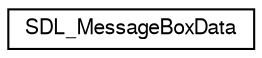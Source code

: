 digraph "Graphical Class Hierarchy"
{
  edge [fontname="FreeSans",fontsize="10",labelfontname="FreeSans",labelfontsize="10"];
  node [fontname="FreeSans",fontsize="10",shape=record];
  rankdir="LR";
  Node1 [label="SDL_MessageBoxData",height=0.2,width=0.4,color="black", fillcolor="white", style="filled",URL="$d0/d2c/struct_s_d_l___message_box_data.html",tooltip="MessageBox structure containing title, text, window, etc. "];
}
